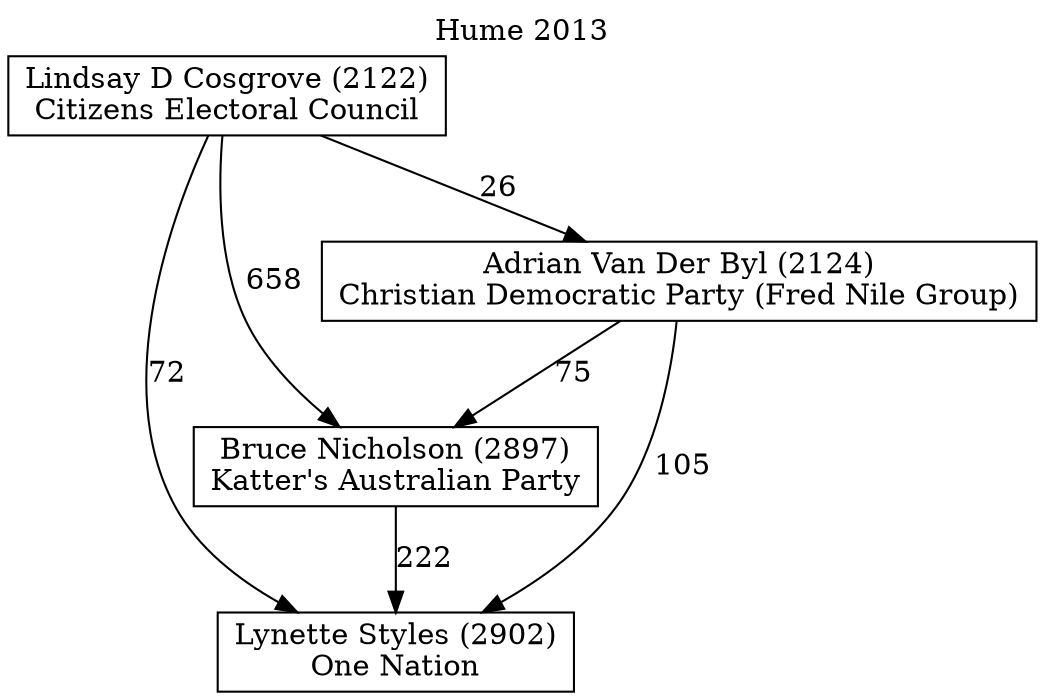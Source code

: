 // House preference flow
digraph "Lynette Styles (2902)_Hume_2013" {
	graph [label="Hume 2013" labelloc=t mclimit=10]
	node [shape=box]
	"Lynette Styles (2902)" [label="Lynette Styles (2902)
One Nation"]
	"Bruce Nicholson (2897)" [label="Bruce Nicholson (2897)
Katter's Australian Party"]
	"Adrian Van Der Byl (2124)" [label="Adrian Van Der Byl (2124)
Christian Democratic Party (Fred Nile Group)"]
	"Lindsay D Cosgrove (2122)" [label="Lindsay D Cosgrove (2122)
Citizens Electoral Council"]
	"Bruce Nicholson (2897)" -> "Lynette Styles (2902)" [label=222]
	"Adrian Van Der Byl (2124)" -> "Bruce Nicholson (2897)" [label=75]
	"Lindsay D Cosgrove (2122)" -> "Adrian Van Der Byl (2124)" [label=26]
	"Adrian Van Der Byl (2124)" -> "Lynette Styles (2902)" [label=105]
	"Lindsay D Cosgrove (2122)" -> "Lynette Styles (2902)" [label=72]
	"Lindsay D Cosgrove (2122)" -> "Bruce Nicholson (2897)" [label=658]
}
